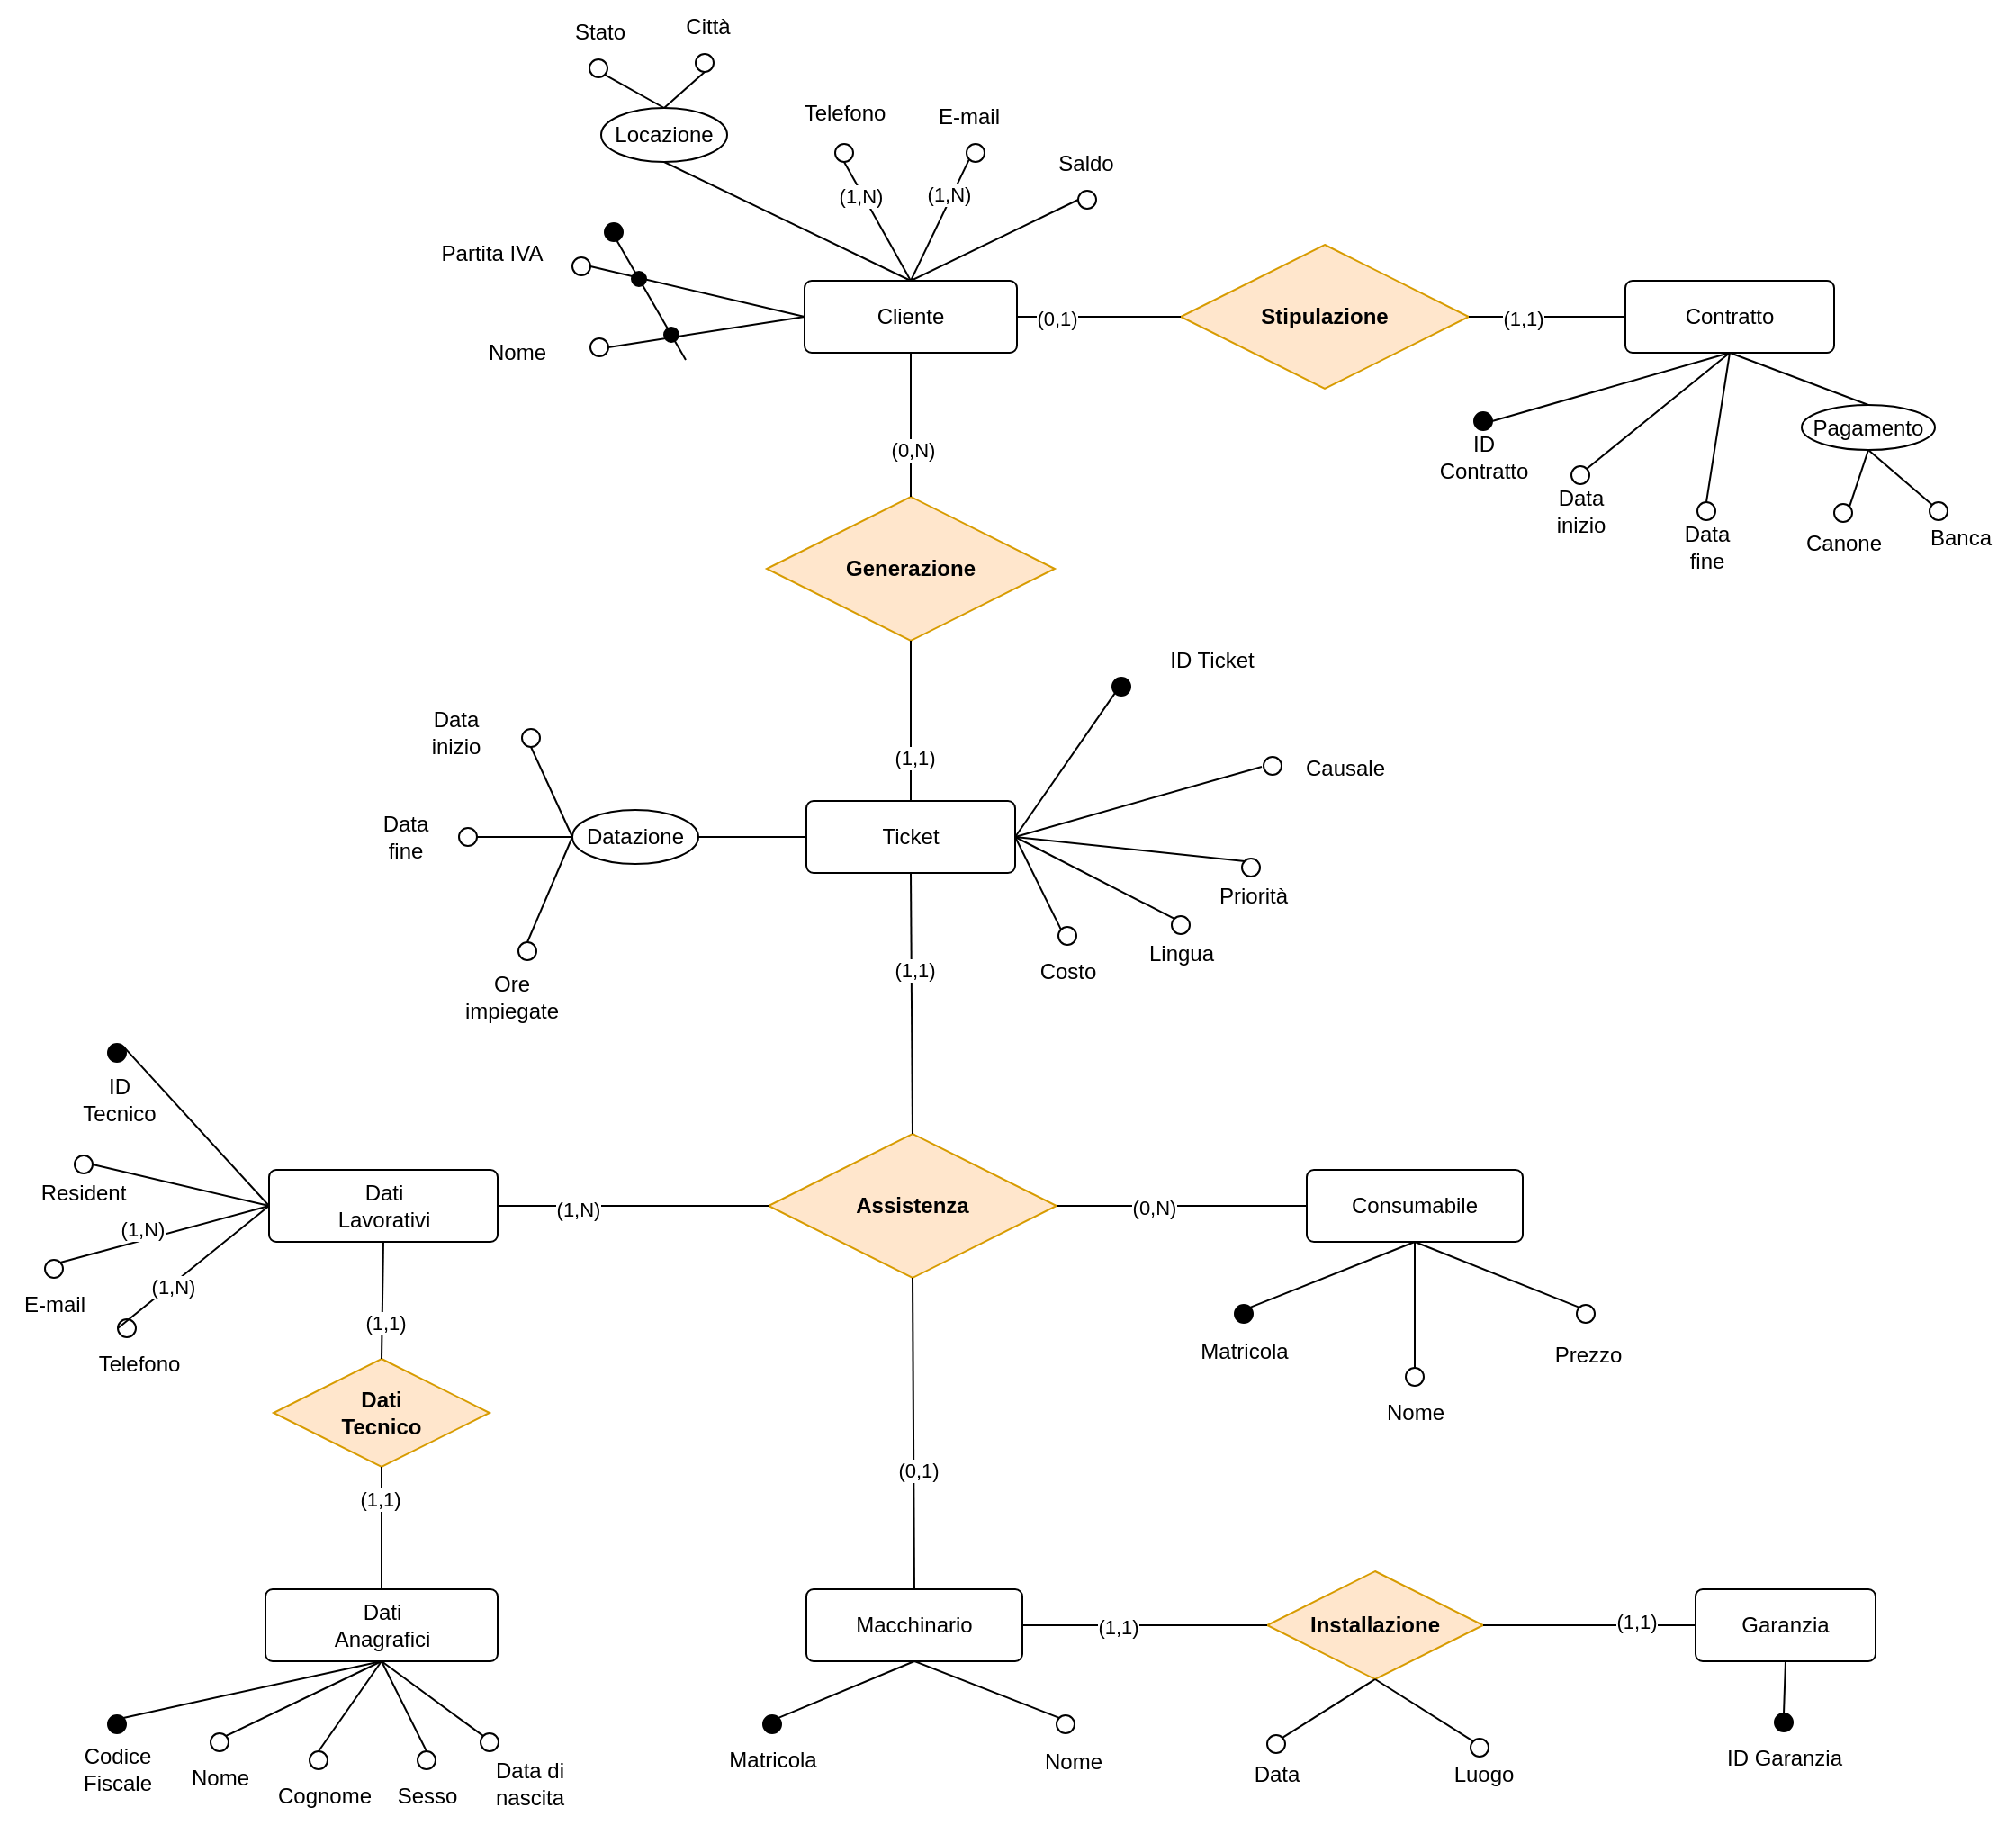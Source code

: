 <mxfile version="20.2.3" type="device"><diagram id="WCkFKTcD8QJV4buG_M0Y" name="Pagina-1"><mxGraphModel dx="1038" dy="641" grid="1" gridSize="10" guides="1" tooltips="1" connect="1" arrows="1" fold="1" page="1" pageScale="1" pageWidth="827" pageHeight="1169" math="0" shadow="0"><root><mxCell id="0"/><mxCell id="1" parent="0"/><mxCell id="iBEEP14zLHJrfV_USi1y-1" value="Cliente" style="rounded=1;arcSize=10;whiteSpace=wrap;html=1;align=center;" parent="1" vertex="1"><mxGeometry x="476" y="186" width="118" height="40" as="geometry"/></mxCell><mxCell id="iBEEP14zLHJrfV_USi1y-2" value="" style="ellipse;whiteSpace=wrap;html=1;aspect=fixed;" parent="1" vertex="1"><mxGeometry x="347" y="173" width="10" height="10" as="geometry"/></mxCell><mxCell id="iBEEP14zLHJrfV_USi1y-3" value="Nome" style="text;html=1;align=center;verticalAlign=middle;resizable=0;points=[];autosize=1;strokeColor=none;fillColor=none;" parent="1" vertex="1"><mxGeometry x="286" y="211" width="60" height="30" as="geometry"/></mxCell><mxCell id="iBEEP14zLHJrfV_USi1y-4" value="" style="ellipse;whiteSpace=wrap;html=1;aspect=fixed;" parent="1" vertex="1"><mxGeometry x="357" y="218" width="10" height="10" as="geometry"/></mxCell><mxCell id="iBEEP14zLHJrfV_USi1y-5" value="" style="ellipse;whiteSpace=wrap;html=1;aspect=fixed;" parent="1" vertex="1"><mxGeometry x="356.5" y="63" width="10" height="10" as="geometry"/></mxCell><mxCell id="iBEEP14zLHJrfV_USi1y-6" value="" style="ellipse;whiteSpace=wrap;html=1;aspect=fixed;" parent="1" vertex="1"><mxGeometry x="493" y="110" width="10" height="10" as="geometry"/></mxCell><mxCell id="iBEEP14zLHJrfV_USi1y-7" value="" style="ellipse;whiteSpace=wrap;html=1;aspect=fixed;" parent="1" vertex="1"><mxGeometry x="628" y="136" width="10" height="10" as="geometry"/></mxCell><mxCell id="iBEEP14zLHJrfV_USi1y-8" value="Partita IVA" style="text;html=1;align=center;verticalAlign=middle;resizable=0;points=[];autosize=1;strokeColor=none;fillColor=none;" parent="1" vertex="1"><mxGeometry x="262" y="156" width="80" height="30" as="geometry"/></mxCell><mxCell id="iBEEP14zLHJrfV_USi1y-9" value="Locazione" style="ellipse;whiteSpace=wrap;html=1;fillColor=#FFFFFF;" parent="1" vertex="1"><mxGeometry x="363" y="90" width="70" height="30" as="geometry"/></mxCell><mxCell id="iBEEP14zLHJrfV_USi1y-10" value="Stato" style="text;html=1;align=center;verticalAlign=middle;resizable=0;points=[];autosize=1;strokeColor=none;fillColor=none;" parent="1" vertex="1"><mxGeometry x="336.5" y="33" width="50" height="30" as="geometry"/></mxCell><mxCell id="iBEEP14zLHJrfV_USi1y-11" value="Città" style="text;html=1;align=center;verticalAlign=middle;resizable=0;points=[];autosize=1;strokeColor=none;fillColor=none;" parent="1" vertex="1"><mxGeometry x="396.5" y="30" width="50" height="30" as="geometry"/></mxCell><mxCell id="iBEEP14zLHJrfV_USi1y-12" value="" style="ellipse;whiteSpace=wrap;html=1;aspect=fixed;" parent="1" vertex="1"><mxGeometry x="415.5" y="60" width="10" height="10" as="geometry"/></mxCell><mxCell id="iBEEP14zLHJrfV_USi1y-16" value="" style="ellipse;whiteSpace=wrap;html=1;aspect=fixed;" parent="1" vertex="1"><mxGeometry x="566" y="110" width="10" height="10" as="geometry"/></mxCell><mxCell id="iBEEP14zLHJrfV_USi1y-17" value="Telefono" style="text;html=1;align=center;verticalAlign=middle;resizable=0;points=[];autosize=1;strokeColor=none;fillColor=none;" parent="1" vertex="1"><mxGeometry x="463" y="78" width="70" height="30" as="geometry"/></mxCell><mxCell id="iBEEP14zLHJrfV_USi1y-18" value="E-mail" style="text;html=1;align=center;verticalAlign=middle;resizable=0;points=[];autosize=1;strokeColor=none;fillColor=none;" parent="1" vertex="1"><mxGeometry x="537" y="79.5" width="60" height="30" as="geometry"/></mxCell><mxCell id="iBEEP14zLHJrfV_USi1y-25" value="Saldo" style="text;html=1;align=center;verticalAlign=middle;resizable=0;points=[];autosize=1;strokeColor=none;fillColor=none;" parent="1" vertex="1"><mxGeometry x="607" y="105.5" width="50" height="30" as="geometry"/></mxCell><mxCell id="iBEEP14zLHJrfV_USi1y-27" value="" style="ellipse;whiteSpace=wrap;html=1;aspect=fixed;fillColor=#000000;" parent="1" vertex="1"><mxGeometry x="380" y="181" width="8" height="8" as="geometry"/></mxCell><mxCell id="iBEEP14zLHJrfV_USi1y-28" value="" style="ellipse;whiteSpace=wrap;html=1;aspect=fixed;fillColor=#000000;" parent="1" vertex="1"><mxGeometry x="365" y="154" width="10" height="10" as="geometry"/></mxCell><mxCell id="iBEEP14zLHJrfV_USi1y-29" value="" style="ellipse;whiteSpace=wrap;html=1;aspect=fixed;fillColor=#000000;" parent="1" vertex="1"><mxGeometry x="398" y="212" width="8" height="8" as="geometry"/></mxCell><mxCell id="iBEEP14zLHJrfV_USi1y-30" value="" style="endArrow=none;html=1;rounded=0;" parent="1" edge="1"><mxGeometry width="50" height="50" relative="1" as="geometry"><mxPoint x="410" y="230" as="sourcePoint"/><mxPoint x="369" y="159" as="targetPoint"/></mxGeometry></mxCell><mxCell id="iBEEP14zLHJrfV_USi1y-31" value="Consumabile" style="rounded=1;arcSize=10;whiteSpace=wrap;html=1;align=center;" parent="1" vertex="1"><mxGeometry x="755" y="680" width="120" height="40" as="geometry"/></mxCell><mxCell id="iBEEP14zLHJrfV_USi1y-32" value="" style="ellipse;whiteSpace=wrap;html=1;fillStyle=auto;fillColor=#000000;" parent="1" vertex="1"><mxGeometry x="715" y="755" width="10" height="10" as="geometry"/></mxCell><mxCell id="iBEEP14zLHJrfV_USi1y-33" value="Matricola" style="text;html=1;align=center;verticalAlign=middle;resizable=0;points=[];autosize=1;strokeColor=none;fillColor=none;" parent="1" vertex="1"><mxGeometry x="685" y="766" width="70" height="30" as="geometry"/></mxCell><mxCell id="iBEEP14zLHJrfV_USi1y-34" value="Nome" style="text;html=1;align=center;verticalAlign=middle;resizable=0;points=[];autosize=1;strokeColor=none;fillColor=none;" parent="1" vertex="1"><mxGeometry x="785" y="800" width="60" height="30" as="geometry"/></mxCell><mxCell id="iBEEP14zLHJrfV_USi1y-35" value="Prezzo" style="text;html=1;align=center;verticalAlign=middle;resizable=0;points=[];autosize=1;strokeColor=none;fillColor=none;" parent="1" vertex="1"><mxGeometry x="883" y="770" width="55" height="26" as="geometry"/></mxCell><mxCell id="iBEEP14zLHJrfV_USi1y-36" value="" style="ellipse;whiteSpace=wrap;html=1;" parent="1" vertex="1"><mxGeometry x="810" y="790" width="10" height="10" as="geometry"/></mxCell><mxCell id="iBEEP14zLHJrfV_USi1y-37" value="" style="ellipse;whiteSpace=wrap;html=1;" parent="1" vertex="1"><mxGeometry x="905" y="755" width="10" height="10" as="geometry"/></mxCell><mxCell id="iBEEP14zLHJrfV_USi1y-38" value="" style="endArrow=none;html=1;rounded=0;entryX=0.5;entryY=1;entryDx=0;entryDy=0;exitX=1;exitY=0;exitDx=0;exitDy=0;" parent="1" source="iBEEP14zLHJrfV_USi1y-32" target="iBEEP14zLHJrfV_USi1y-31" edge="1"><mxGeometry width="50" height="50" relative="1" as="geometry"><mxPoint x="775" y="925" as="sourcePoint"/><mxPoint x="825" y="875" as="targetPoint"/></mxGeometry></mxCell><mxCell id="iBEEP14zLHJrfV_USi1y-39" value="" style="endArrow=none;html=1;rounded=0;entryX=0.5;entryY=1;entryDx=0;entryDy=0;exitX=0.5;exitY=0;exitDx=0;exitDy=0;" parent="1" source="iBEEP14zLHJrfV_USi1y-36" target="iBEEP14zLHJrfV_USi1y-31" edge="1"><mxGeometry width="50" height="50" relative="1" as="geometry"><mxPoint x="775" y="925" as="sourcePoint"/><mxPoint x="825" y="875" as="targetPoint"/></mxGeometry></mxCell><mxCell id="iBEEP14zLHJrfV_USi1y-40" value="" style="endArrow=none;html=1;rounded=0;entryX=0.5;entryY=1;entryDx=0;entryDy=0;exitX=0;exitY=0;exitDx=0;exitDy=0;" parent="1" source="iBEEP14zLHJrfV_USi1y-37" target="iBEEP14zLHJrfV_USi1y-31" edge="1"><mxGeometry width="50" height="50" relative="1" as="geometry"><mxPoint x="775" y="925" as="sourcePoint"/><mxPoint x="825" y="875" as="targetPoint"/></mxGeometry></mxCell><mxCell id="iBEEP14zLHJrfV_USi1y-41" value="Contratto" style="rounded=1;arcSize=10;whiteSpace=wrap;html=1;align=center;" parent="1" vertex="1"><mxGeometry x="932" y="186" width="116" height="40" as="geometry"/></mxCell><mxCell id="iBEEP14zLHJrfV_USi1y-42" value="" style="ellipse;whiteSpace=wrap;html=1;aspect=fixed;fillColor=#000000;" parent="1" vertex="1"><mxGeometry x="848" y="259" width="10" height="10" as="geometry"/></mxCell><mxCell id="iBEEP14zLHJrfV_USi1y-43" value="" style="ellipse;whiteSpace=wrap;html=1;aspect=fixed;" parent="1" vertex="1"><mxGeometry x="902" y="289" width="10" height="10" as="geometry"/></mxCell><mxCell id="iBEEP14zLHJrfV_USi1y-44" value="" style="ellipse;whiteSpace=wrap;html=1;aspect=fixed;" parent="1" vertex="1"><mxGeometry x="1048" y="310" width="10" height="10" as="geometry"/></mxCell><mxCell id="iBEEP14zLHJrfV_USi1y-45" value="" style="ellipse;whiteSpace=wrap;html=1;aspect=fixed;" parent="1" vertex="1"><mxGeometry x="1101" y="309" width="10" height="10" as="geometry"/></mxCell><mxCell id="iBEEP14zLHJrfV_USi1y-46" value="" style="ellipse;whiteSpace=wrap;html=1;aspect=fixed;" parent="1" vertex="1"><mxGeometry x="972" y="309" width="10" height="10" as="geometry"/></mxCell><mxCell id="iBEEP14zLHJrfV_USi1y-47" value="ID &lt;br&gt;Contratto" style="text;html=1;align=center;verticalAlign=middle;resizable=0;points=[];autosize=1;strokeColor=none;fillColor=none;" parent="1" vertex="1"><mxGeometry x="818" y="264" width="70" height="40" as="geometry"/></mxCell><mxCell id="iBEEP14zLHJrfV_USi1y-48" value="Data&lt;br&gt;inizio" style="text;html=1;align=center;verticalAlign=middle;resizable=0;points=[];autosize=1;strokeColor=none;fillColor=none;" parent="1" vertex="1"><mxGeometry x="882" y="294" width="50" height="40" as="geometry"/></mxCell><mxCell id="iBEEP14zLHJrfV_USi1y-49" value="Data&lt;br&gt;fine" style="text;html=1;align=center;verticalAlign=middle;resizable=0;points=[];autosize=1;strokeColor=none;fillColor=none;" parent="1" vertex="1"><mxGeometry x="952" y="314" width="50" height="40" as="geometry"/></mxCell><mxCell id="iBEEP14zLHJrfV_USi1y-50" value="Canone" style="text;html=1;align=center;verticalAlign=middle;resizable=0;points=[];autosize=1;strokeColor=none;fillColor=none;" parent="1" vertex="1"><mxGeometry x="1018" y="317" width="70" height="30" as="geometry"/></mxCell><mxCell id="iBEEP14zLHJrfV_USi1y-51" value="Banca" style="text;html=1;align=center;verticalAlign=middle;resizable=0;points=[];autosize=1;strokeColor=none;fillColor=none;" parent="1" vertex="1"><mxGeometry x="1088" y="314" width="60" height="30" as="geometry"/></mxCell><mxCell id="iBEEP14zLHJrfV_USi1y-52" value="" style="endArrow=none;html=1;rounded=0;entryX=0.5;entryY=1;entryDx=0;entryDy=0;exitX=1;exitY=0.5;exitDx=0;exitDy=0;" parent="1" source="iBEEP14zLHJrfV_USi1y-42" target="iBEEP14zLHJrfV_USi1y-41" edge="1"><mxGeometry width="50" height="50" relative="1" as="geometry"><mxPoint x="952" y="369" as="sourcePoint"/><mxPoint x="1002" y="319" as="targetPoint"/></mxGeometry></mxCell><mxCell id="iBEEP14zLHJrfV_USi1y-53" value="" style="endArrow=none;html=1;rounded=0;entryX=0.5;entryY=1;entryDx=0;entryDy=0;exitX=1;exitY=0;exitDx=0;exitDy=0;" parent="1" source="iBEEP14zLHJrfV_USi1y-43" target="iBEEP14zLHJrfV_USi1y-41" edge="1"><mxGeometry width="50" height="50" relative="1" as="geometry"><mxPoint x="952" y="369" as="sourcePoint"/><mxPoint x="1002" y="319" as="targetPoint"/></mxGeometry></mxCell><mxCell id="iBEEP14zLHJrfV_USi1y-54" value="Pagamento" style="ellipse;whiteSpace=wrap;html=1;" parent="1" vertex="1"><mxGeometry x="1030" y="255" width="74" height="25" as="geometry"/></mxCell><mxCell id="iBEEP14zLHJrfV_USi1y-55" value="" style="endArrow=none;html=1;rounded=0;entryX=0.5;entryY=1;entryDx=0;entryDy=0;exitX=0.5;exitY=0;exitDx=0;exitDy=0;" parent="1" source="iBEEP14zLHJrfV_USi1y-46" target="iBEEP14zLHJrfV_USi1y-41" edge="1"><mxGeometry width="50" height="50" relative="1" as="geometry"><mxPoint x="952" y="369" as="sourcePoint"/><mxPoint x="1002" y="319" as="targetPoint"/></mxGeometry></mxCell><mxCell id="iBEEP14zLHJrfV_USi1y-56" value="" style="endArrow=none;html=1;rounded=0;entryX=0.5;entryY=1;entryDx=0;entryDy=0;exitX=0.5;exitY=0;exitDx=0;exitDy=0;" parent="1" source="iBEEP14zLHJrfV_USi1y-54" target="iBEEP14zLHJrfV_USi1y-41" edge="1"><mxGeometry width="50" height="50" relative="1" as="geometry"><mxPoint x="952" y="369" as="sourcePoint"/><mxPoint x="1002" y="319" as="targetPoint"/></mxGeometry></mxCell><mxCell id="iBEEP14zLHJrfV_USi1y-57" value="" style="endArrow=none;html=1;rounded=0;entryX=0.5;entryY=1;entryDx=0;entryDy=0;exitX=1;exitY=0;exitDx=0;exitDy=0;" parent="1" source="iBEEP14zLHJrfV_USi1y-44" target="iBEEP14zLHJrfV_USi1y-54" edge="1"><mxGeometry width="50" height="50" relative="1" as="geometry"><mxPoint x="938" y="375" as="sourcePoint"/><mxPoint x="1053" y="286" as="targetPoint"/></mxGeometry></mxCell><mxCell id="iBEEP14zLHJrfV_USi1y-58" value="" style="endArrow=none;html=1;rounded=0;entryX=0.5;entryY=1;entryDx=0;entryDy=0;exitX=0;exitY=0;exitDx=0;exitDy=0;" parent="1" source="iBEEP14zLHJrfV_USi1y-45" target="iBEEP14zLHJrfV_USi1y-54" edge="1"><mxGeometry width="50" height="50" relative="1" as="geometry"><mxPoint x="938" y="375" as="sourcePoint"/><mxPoint x="1053" y="286" as="targetPoint"/></mxGeometry></mxCell><mxCell id="iBEEP14zLHJrfV_USi1y-59" value="Garanzia" style="rounded=1;arcSize=10;whiteSpace=wrap;html=1;align=center;" parent="1" vertex="1"><mxGeometry x="971" y="913" width="100" height="40" as="geometry"/></mxCell><mxCell id="iBEEP14zLHJrfV_USi1y-62" value="" style="ellipse;whiteSpace=wrap;html=1;aspect=fixed;strokeColor=#000000;fillColor=#000000;" parent="1" vertex="1"><mxGeometry x="1015" y="982" width="10" height="10" as="geometry"/></mxCell><mxCell id="iBEEP14zLHJrfV_USi1y-63" value="ID Garanzia" style="text;html=1;align=center;verticalAlign=middle;resizable=0;points=[];autosize=1;strokeColor=none;fillColor=none;" parent="1" vertex="1"><mxGeometry x="975" y="992" width="90" height="30" as="geometry"/></mxCell><mxCell id="iBEEP14zLHJrfV_USi1y-66" value="&lt;b&gt;Installazione&lt;/b&gt;" style="shape=rhombus;perimeter=rhombusPerimeter;whiteSpace=wrap;html=1;align=center;fillColor=#ffe6cc;strokeColor=#d79b00;" parent="1" vertex="1"><mxGeometry x="733" y="903" width="120" height="60" as="geometry"/></mxCell><mxCell id="iBEEP14zLHJrfV_USi1y-67" value="" style="ellipse;whiteSpace=wrap;html=1;aspect=fixed;" parent="1" vertex="1"><mxGeometry x="733" y="994" width="10" height="10" as="geometry"/></mxCell><mxCell id="iBEEP14zLHJrfV_USi1y-68" value="Data" style="text;html=1;align=center;verticalAlign=middle;resizable=0;points=[];autosize=1;strokeColor=none;fillColor=none;" parent="1" vertex="1"><mxGeometry x="713" y="1001" width="50" height="30" as="geometry"/></mxCell><mxCell id="iBEEP14zLHJrfV_USi1y-69" value="" style="ellipse;whiteSpace=wrap;html=1;aspect=fixed;" parent="1" vertex="1"><mxGeometry x="846" y="996" width="10" height="10" as="geometry"/></mxCell><mxCell id="iBEEP14zLHJrfV_USi1y-70" value="Luogo" style="text;html=1;align=center;verticalAlign=middle;resizable=0;points=[];autosize=1;strokeColor=none;fillColor=none;" parent="1" vertex="1"><mxGeometry x="823" y="1001" width="60" height="30" as="geometry"/></mxCell><mxCell id="iBEEP14zLHJrfV_USi1y-71" value="" style="endArrow=none;html=1;rounded=0;entryX=0.5;entryY=1;entryDx=0;entryDy=0;exitX=1;exitY=0;exitDx=0;exitDy=0;" parent="1" source="iBEEP14zLHJrfV_USi1y-67" target="iBEEP14zLHJrfV_USi1y-66" edge="1"><mxGeometry width="50" height="50" relative="1" as="geometry"><mxPoint x="793" y="1143" as="sourcePoint"/><mxPoint x="843" y="1093" as="targetPoint"/></mxGeometry></mxCell><mxCell id="iBEEP14zLHJrfV_USi1y-72" value="" style="endArrow=none;html=1;rounded=0;entryX=0.5;entryY=1;entryDx=0;entryDy=0;exitX=0;exitY=0;exitDx=0;exitDy=0;" parent="1" source="iBEEP14zLHJrfV_USi1y-69" target="iBEEP14zLHJrfV_USi1y-66" edge="1"><mxGeometry width="50" height="50" relative="1" as="geometry"><mxPoint x="833" y="993" as="sourcePoint"/><mxPoint x="843" y="1093" as="targetPoint"/></mxGeometry></mxCell><mxCell id="iBEEP14zLHJrfV_USi1y-73" value="Macchinario" style="rounded=1;arcSize=10;whiteSpace=wrap;html=1;align=center;" parent="1" vertex="1"><mxGeometry x="477" y="913" width="120" height="40" as="geometry"/></mxCell><mxCell id="iBEEP14zLHJrfV_USi1y-74" value="" style="ellipse;whiteSpace=wrap;html=1;fillStyle=auto;fillColor=#000000;" parent="1" vertex="1"><mxGeometry x="453" y="983" width="10" height="10" as="geometry"/></mxCell><mxCell id="iBEEP14zLHJrfV_USi1y-75" value="Matricola" style="text;html=1;align=center;verticalAlign=middle;resizable=0;points=[];autosize=1;strokeColor=none;fillColor=none;" parent="1" vertex="1"><mxGeometry x="423" y="993" width="70" height="30" as="geometry"/></mxCell><mxCell id="iBEEP14zLHJrfV_USi1y-76" value="Nome" style="text;html=1;align=center;verticalAlign=middle;resizable=0;points=[];autosize=1;strokeColor=none;fillColor=none;" parent="1" vertex="1"><mxGeometry x="595" y="994" width="60" height="30" as="geometry"/></mxCell><mxCell id="iBEEP14zLHJrfV_USi1y-77" value="" style="ellipse;whiteSpace=wrap;html=1;" parent="1" vertex="1"><mxGeometry x="616" y="983" width="10" height="10" as="geometry"/></mxCell><mxCell id="iBEEP14zLHJrfV_USi1y-78" value="" style="endArrow=none;html=1;rounded=0;entryX=0.5;entryY=1;entryDx=0;entryDy=0;exitX=1;exitY=0;exitDx=0;exitDy=0;" parent="1" source="iBEEP14zLHJrfV_USi1y-74" target="iBEEP14zLHJrfV_USi1y-73" edge="1"><mxGeometry width="50" height="50" relative="1" as="geometry"><mxPoint x="513" y="1153" as="sourcePoint"/><mxPoint x="563" y="1103" as="targetPoint"/></mxGeometry></mxCell><mxCell id="iBEEP14zLHJrfV_USi1y-79" value="" style="endArrow=none;html=1;rounded=0;entryX=0.5;entryY=1;entryDx=0;entryDy=0;exitX=0;exitY=0;exitDx=0;exitDy=0;" parent="1" source="iBEEP14zLHJrfV_USi1y-77" target="iBEEP14zLHJrfV_USi1y-73" edge="1"><mxGeometry width="50" height="50" relative="1" as="geometry"><mxPoint x="513" y="1153" as="sourcePoint"/><mxPoint x="563" y="1103" as="targetPoint"/></mxGeometry></mxCell><mxCell id="iBEEP14zLHJrfV_USi1y-109" value="Ticket" style="rounded=1;arcSize=10;whiteSpace=wrap;html=1;align=center;" parent="1" vertex="1"><mxGeometry x="477" y="475" width="116" height="40" as="geometry"/></mxCell><mxCell id="iBEEP14zLHJrfV_USi1y-110" value="" style="ellipse;whiteSpace=wrap;html=1;aspect=fixed;fillColor=#000000;" parent="1" vertex="1"><mxGeometry x="647" y="406.5" width="10" height="10" as="geometry"/></mxCell><mxCell id="iBEEP14zLHJrfV_USi1y-111" value="ID Ticket" style="text;html=1;align=center;verticalAlign=middle;resizable=0;points=[];autosize=1;strokeColor=none;fillColor=none;" parent="1" vertex="1"><mxGeometry x="667" y="381.5" width="70" height="30" as="geometry"/></mxCell><mxCell id="iBEEP14zLHJrfV_USi1y-112" value="" style="ellipse;whiteSpace=wrap;html=1;aspect=fixed;" parent="1" vertex="1"><mxGeometry x="731" y="450.5" width="10" height="10" as="geometry"/></mxCell><mxCell id="iBEEP14zLHJrfV_USi1y-113" value="Causale" style="text;html=1;align=center;verticalAlign=middle;resizable=0;points=[];autosize=1;strokeColor=none;fillColor=none;" parent="1" vertex="1"><mxGeometry x="741" y="442" width="70" height="30" as="geometry"/></mxCell><mxCell id="iBEEP14zLHJrfV_USi1y-114" value="" style="ellipse;whiteSpace=wrap;html=1;aspect=fixed;" parent="1" vertex="1"><mxGeometry x="319" y="435" width="10" height="10" as="geometry"/></mxCell><mxCell id="iBEEP14zLHJrfV_USi1y-115" value="" style="ellipse;whiteSpace=wrap;html=1;aspect=fixed;" parent="1" vertex="1"><mxGeometry x="284" y="490" width="10" height="10" as="geometry"/></mxCell><mxCell id="iBEEP14zLHJrfV_USi1y-116" value="" style="ellipse;whiteSpace=wrap;html=1;aspect=fixed;" parent="1" vertex="1"><mxGeometry x="317" y="553.5" width="10" height="10" as="geometry"/></mxCell><mxCell id="iBEEP14zLHJrfV_USi1y-117" value="Datazione" style="ellipse;whiteSpace=wrap;html=1;" parent="1" vertex="1"><mxGeometry x="347" y="480" width="70" height="30" as="geometry"/></mxCell><mxCell id="iBEEP14zLHJrfV_USi1y-118" value="Data&lt;br&gt;inizio" style="text;html=1;align=center;verticalAlign=middle;resizable=0;points=[];autosize=1;strokeColor=none;fillColor=none;" parent="1" vertex="1"><mxGeometry x="257" y="416.5" width="50" height="40" as="geometry"/></mxCell><mxCell id="iBEEP14zLHJrfV_USi1y-119" value="Data&lt;br&gt;fine" style="text;html=1;align=center;verticalAlign=middle;resizable=0;points=[];autosize=1;strokeColor=none;fillColor=none;" parent="1" vertex="1"><mxGeometry x="229" y="475" width="50" height="40" as="geometry"/></mxCell><mxCell id="iBEEP14zLHJrfV_USi1y-120" value="Ore&lt;br&gt;impiegate" style="text;html=1;align=center;verticalAlign=middle;resizable=0;points=[];autosize=1;strokeColor=none;fillColor=none;" parent="1" vertex="1"><mxGeometry x="273" y="563.5" width="80" height="40" as="geometry"/></mxCell><mxCell id="iBEEP14zLHJrfV_USi1y-121" value="" style="ellipse;whiteSpace=wrap;html=1;aspect=fixed;" parent="1" vertex="1"><mxGeometry x="617" y="545" width="10" height="10" as="geometry"/></mxCell><mxCell id="iBEEP14zLHJrfV_USi1y-122" value="Costo" style="text;html=1;align=center;verticalAlign=middle;resizable=0;points=[];autosize=1;strokeColor=none;fillColor=none;" parent="1" vertex="1"><mxGeometry x="597" y="555" width="50" height="30" as="geometry"/></mxCell><mxCell id="iBEEP14zLHJrfV_USi1y-123" value="Lingua" style="text;html=1;align=center;verticalAlign=middle;resizable=0;points=[];autosize=1;strokeColor=none;fillColor=none;" parent="1" vertex="1"><mxGeometry x="655" y="545" width="60" height="30" as="geometry"/></mxCell><mxCell id="iBEEP14zLHJrfV_USi1y-124" value="" style="ellipse;whiteSpace=wrap;html=1;aspect=fixed;" parent="1" vertex="1"><mxGeometry x="680" y="539" width="10" height="10" as="geometry"/></mxCell><mxCell id="iBEEP14zLHJrfV_USi1y-133" value="" style="ellipse;whiteSpace=wrap;html=1;aspect=fixed;" parent="1" vertex="1"><mxGeometry x="719" y="507" width="10" height="10" as="geometry"/></mxCell><mxCell id="iBEEP14zLHJrfV_USi1y-135" value="Priorità" style="text;html=1;align=center;verticalAlign=middle;resizable=0;points=[];autosize=1;strokeColor=none;fillColor=none;" parent="1" vertex="1"><mxGeometry x="695" y="513" width="60" height="30" as="geometry"/></mxCell><mxCell id="iBEEP14zLHJrfV_USi1y-136" value="&lt;b&gt;Assistenza&lt;/b&gt;" style="rhombus;whiteSpace=wrap;html=1;fillColor=#ffe6cc;strokeColor=#d79b00;" parent="1" vertex="1"><mxGeometry x="456" y="660" width="160" height="80" as="geometry"/></mxCell><mxCell id="iBEEP14zLHJrfV_USi1y-140" value="" style="endArrow=none;html=1;rounded=0;entryX=0;entryY=1;entryDx=0;entryDy=0;exitX=1;exitY=0.5;exitDx=0;exitDy=0;" parent="1" source="iBEEP14zLHJrfV_USi1y-109" target="iBEEP14zLHJrfV_USi1y-110" edge="1"><mxGeometry width="50" height="50" relative="1" as="geometry"><mxPoint x="570" y="520" as="sourcePoint"/><mxPoint x="620" y="470" as="targetPoint"/></mxGeometry></mxCell><mxCell id="iBEEP14zLHJrfV_USi1y-141" value="" style="endArrow=none;html=1;rounded=0;exitX=1;exitY=0.5;exitDx=0;exitDy=0;" parent="1" source="iBEEP14zLHJrfV_USi1y-109" edge="1"><mxGeometry width="50" height="50" relative="1" as="geometry"><mxPoint x="649" y="512" as="sourcePoint"/><mxPoint x="730" y="456" as="targetPoint"/></mxGeometry></mxCell><mxCell id="iBEEP14zLHJrfV_USi1y-142" value="" style="endArrow=none;html=1;rounded=0;entryX=0;entryY=0;entryDx=0;entryDy=0;exitX=1;exitY=0.5;exitDx=0;exitDy=0;" parent="1" source="iBEEP14zLHJrfV_USi1y-109" target="iBEEP14zLHJrfV_USi1y-133" edge="1"><mxGeometry width="50" height="50" relative="1" as="geometry"><mxPoint x="570" y="520" as="sourcePoint"/><mxPoint x="620" y="470" as="targetPoint"/></mxGeometry></mxCell><mxCell id="iBEEP14zLHJrfV_USi1y-143" value="" style="endArrow=none;html=1;rounded=0;entryX=0;entryY=0;entryDx=0;entryDy=0;exitX=1;exitY=0.5;exitDx=0;exitDy=0;" parent="1" source="iBEEP14zLHJrfV_USi1y-109" target="iBEEP14zLHJrfV_USi1y-124" edge="1"><mxGeometry width="50" height="50" relative="1" as="geometry"><mxPoint x="570" y="520" as="sourcePoint"/><mxPoint x="620" y="470" as="targetPoint"/></mxGeometry></mxCell><mxCell id="iBEEP14zLHJrfV_USi1y-144" value="" style="endArrow=none;html=1;rounded=0;entryX=0;entryY=0;entryDx=0;entryDy=0;exitX=1;exitY=0.5;exitDx=0;exitDy=0;" parent="1" source="iBEEP14zLHJrfV_USi1y-109" target="iBEEP14zLHJrfV_USi1y-121" edge="1"><mxGeometry width="50" height="50" relative="1" as="geometry"><mxPoint x="570" y="520" as="sourcePoint"/><mxPoint x="620" y="470" as="targetPoint"/></mxGeometry></mxCell><mxCell id="iBEEP14zLHJrfV_USi1y-145" value="" style="endArrow=none;html=1;rounded=0;exitX=1;exitY=0.5;exitDx=0;exitDy=0;entryX=0;entryY=0.5;entryDx=0;entryDy=0;" parent="1" source="iBEEP14zLHJrfV_USi1y-117" target="iBEEP14zLHJrfV_USi1y-109" edge="1"><mxGeometry width="50" height="50" relative="1" as="geometry"><mxPoint x="570" y="520" as="sourcePoint"/><mxPoint x="620" y="470" as="targetPoint"/></mxGeometry></mxCell><mxCell id="iBEEP14zLHJrfV_USi1y-146" value="" style="endArrow=none;html=1;rounded=0;exitX=0.5;exitY=1;exitDx=0;exitDy=0;entryX=0;entryY=0.5;entryDx=0;entryDy=0;" parent="1" source="iBEEP14zLHJrfV_USi1y-114" target="iBEEP14zLHJrfV_USi1y-117" edge="1"><mxGeometry width="50" height="50" relative="1" as="geometry"><mxPoint x="423" y="450.5" as="sourcePoint"/><mxPoint x="473" y="400.5" as="targetPoint"/></mxGeometry></mxCell><mxCell id="iBEEP14zLHJrfV_USi1y-147" value="" style="endArrow=none;html=1;rounded=0;exitX=0;exitY=0.5;exitDx=0;exitDy=0;entryX=0.5;entryY=0;entryDx=0;entryDy=0;" parent="1" source="iBEEP14zLHJrfV_USi1y-117" target="iBEEP14zLHJrfV_USi1y-116" edge="1"><mxGeometry width="50" height="50" relative="1" as="geometry"><mxPoint x="433" y="460.5" as="sourcePoint"/><mxPoint x="483" y="420" as="targetPoint"/></mxGeometry></mxCell><mxCell id="iBEEP14zLHJrfV_USi1y-149" value="" style="endArrow=none;html=1;rounded=0;exitX=1;exitY=0.5;exitDx=0;exitDy=0;entryX=0;entryY=0.5;entryDx=0;entryDy=0;" parent="1" source="iBEEP14zLHJrfV_USi1y-115" target="iBEEP14zLHJrfV_USi1y-117" edge="1"><mxGeometry width="50" height="50" relative="1" as="geometry"><mxPoint x="443" y="470.5" as="sourcePoint"/><mxPoint x="493" y="430" as="targetPoint"/></mxGeometry></mxCell><mxCell id="iBEEP14zLHJrfV_USi1y-150" value="" style="endArrow=none;html=1;rounded=0;exitX=0.5;exitY=0;exitDx=0;exitDy=0;entryX=0.5;entryY=1;entryDx=0;entryDy=0;" parent="1" source="iBEEP14zLHJrfV_USi1y-73" target="iBEEP14zLHJrfV_USi1y-136" edge="1"><mxGeometry width="50" height="50" relative="1" as="geometry"><mxPoint x="660" y="770" as="sourcePoint"/><mxPoint x="710" y="720" as="targetPoint"/></mxGeometry></mxCell><mxCell id="tgPAsTcD3Hp1Nq0P3tHV-11" value="(0,1)" style="edgeLabel;html=1;align=center;verticalAlign=middle;resizable=0;points=[];" parent="iBEEP14zLHJrfV_USi1y-150" vertex="1" connectable="0"><mxGeometry x="-0.235" y="-2" relative="1" as="geometry"><mxPoint as="offset"/></mxGeometry></mxCell><mxCell id="iBEEP14zLHJrfV_USi1y-151" value="" style="endArrow=none;html=1;rounded=0;entryX=0;entryY=0.5;entryDx=0;entryDy=0;exitX=1;exitY=0.5;exitDx=0;exitDy=0;" parent="1" source="iBEEP14zLHJrfV_USi1y-136" target="iBEEP14zLHJrfV_USi1y-31" edge="1"><mxGeometry width="50" height="50" relative="1" as="geometry"><mxPoint x="660" y="770" as="sourcePoint"/><mxPoint x="710" y="720" as="targetPoint"/></mxGeometry></mxCell><mxCell id="tgPAsTcD3Hp1Nq0P3tHV-6" value="(0,N)" style="edgeLabel;html=1;align=center;verticalAlign=middle;resizable=0;points=[];" parent="iBEEP14zLHJrfV_USi1y-151" vertex="1" connectable="0"><mxGeometry x="-0.22" y="-1" relative="1" as="geometry"><mxPoint as="offset"/></mxGeometry></mxCell><mxCell id="iBEEP14zLHJrfV_USi1y-153" value="" style="endArrow=none;html=1;rounded=0;entryX=0.5;entryY=1;entryDx=0;entryDy=0;exitX=0.5;exitY=0;exitDx=0;exitDy=0;" parent="1" source="iBEEP14zLHJrfV_USi1y-136" target="iBEEP14zLHJrfV_USi1y-109" edge="1"><mxGeometry width="50" height="50" relative="1" as="geometry"><mxPoint x="660" y="720" as="sourcePoint"/><mxPoint x="710" y="670" as="targetPoint"/></mxGeometry></mxCell><mxCell id="tgPAsTcD3Hp1Nq0P3tHV-5" value="(1,1)" style="edgeLabel;html=1;align=center;verticalAlign=middle;resizable=0;points=[];" parent="iBEEP14zLHJrfV_USi1y-153" vertex="1" connectable="0"><mxGeometry x="0.252" y="-1" relative="1" as="geometry"><mxPoint as="offset"/></mxGeometry></mxCell><mxCell id="iBEEP14zLHJrfV_USi1y-154" value="" style="endArrow=none;html=1;rounded=0;exitX=1;exitY=0.5;exitDx=0;exitDy=0;entryX=0;entryY=0.5;entryDx=0;entryDy=0;" parent="1" source="iBEEP14zLHJrfV_USi1y-73" target="iBEEP14zLHJrfV_USi1y-66" edge="1"><mxGeometry width="50" height="50" relative="1" as="geometry"><mxPoint x="660" y="900" as="sourcePoint"/><mxPoint x="710" y="850" as="targetPoint"/></mxGeometry></mxCell><mxCell id="tgPAsTcD3Hp1Nq0P3tHV-9" value="(1,1)" style="edgeLabel;html=1;align=center;verticalAlign=middle;resizable=0;points=[];" parent="iBEEP14zLHJrfV_USi1y-154" vertex="1" connectable="0"><mxGeometry x="-0.218" y="-1" relative="1" as="geometry"><mxPoint as="offset"/></mxGeometry></mxCell><mxCell id="iBEEP14zLHJrfV_USi1y-155" value="" style="endArrow=none;html=1;rounded=0;entryX=0;entryY=0.5;entryDx=0;entryDy=0;exitX=1;exitY=0.5;exitDx=0;exitDy=0;" parent="1" source="iBEEP14zLHJrfV_USi1y-66" target="iBEEP14zLHJrfV_USi1y-59" edge="1"><mxGeometry width="50" height="50" relative="1" as="geometry"><mxPoint x="660" y="900" as="sourcePoint"/><mxPoint x="710" y="850" as="targetPoint"/></mxGeometry></mxCell><mxCell id="tgPAsTcD3Hp1Nq0P3tHV-10" value="(1,1)" style="edgeLabel;html=1;align=center;verticalAlign=middle;resizable=0;points=[];" parent="iBEEP14zLHJrfV_USi1y-155" vertex="1" connectable="0"><mxGeometry x="0.444" y="2" relative="1" as="geometry"><mxPoint as="offset"/></mxGeometry></mxCell><mxCell id="iBEEP14zLHJrfV_USi1y-156" value="&lt;b&gt;Generazione&lt;/b&gt;" style="rhombus;whiteSpace=wrap;html=1;fillColor=#ffe6cc;strokeColor=#d79b00;" parent="1" vertex="1"><mxGeometry x="455" y="306" width="160" height="80" as="geometry"/></mxCell><mxCell id="iBEEP14zLHJrfV_USi1y-157" value="" style="endArrow=none;html=1;rounded=0;entryX=0.5;entryY=1;entryDx=0;entryDy=0;exitX=0.5;exitY=0;exitDx=0;exitDy=0;" parent="1" source="iBEEP14zLHJrfV_USi1y-109" target="iBEEP14zLHJrfV_USi1y-156" edge="1"><mxGeometry width="50" height="50" relative="1" as="geometry"><mxPoint x="530" y="440" as="sourcePoint"/><mxPoint x="580" y="390" as="targetPoint"/></mxGeometry></mxCell><mxCell id="tgPAsTcD3Hp1Nq0P3tHV-2" value="(1,1)" style="edgeLabel;html=1;align=center;verticalAlign=middle;resizable=0;points=[];" parent="iBEEP14zLHJrfV_USi1y-157" vertex="1" connectable="0"><mxGeometry x="-0.465" y="-2" relative="1" as="geometry"><mxPoint as="offset"/></mxGeometry></mxCell><mxCell id="iBEEP14zLHJrfV_USi1y-159" value="" style="endArrow=none;html=1;rounded=0;exitX=1;exitY=0.5;exitDx=0;exitDy=0;entryX=0;entryY=0.5;entryDx=0;entryDy=0;" parent="1" source="iBEEP14zLHJrfV_USi1y-2" target="iBEEP14zLHJrfV_USi1y-1" edge="1"><mxGeometry width="50" height="50" relative="1" as="geometry"><mxPoint x="530" y="270" as="sourcePoint"/><mxPoint x="580" y="220" as="targetPoint"/></mxGeometry></mxCell><mxCell id="iBEEP14zLHJrfV_USi1y-162" value="" style="endArrow=none;html=1;rounded=0;exitX=1;exitY=0.5;exitDx=0;exitDy=0;entryX=0;entryY=0.5;entryDx=0;entryDy=0;" parent="1" source="iBEEP14zLHJrfV_USi1y-4" target="iBEEP14zLHJrfV_USi1y-1" edge="1"><mxGeometry width="50" height="50" relative="1" as="geometry"><mxPoint x="395" y="278" as="sourcePoint"/><mxPoint x="445" y="228" as="targetPoint"/></mxGeometry></mxCell><mxCell id="iBEEP14zLHJrfV_USi1y-165" value="" style="endArrow=none;html=1;rounded=0;entryX=0.5;entryY=1;entryDx=0;entryDy=0;exitX=0.5;exitY=0;exitDx=0;exitDy=0;" parent="1" source="iBEEP14zLHJrfV_USi1y-1" target="iBEEP14zLHJrfV_USi1y-9" edge="1"><mxGeometry width="50" height="50" relative="1" as="geometry"><mxPoint x="530" y="270" as="sourcePoint"/><mxPoint x="580" y="220" as="targetPoint"/></mxGeometry></mxCell><mxCell id="iBEEP14zLHJrfV_USi1y-166" value="" style="endArrow=none;html=1;rounded=0;entryX=0;entryY=0.5;entryDx=0;entryDy=0;exitX=0.5;exitY=0;exitDx=0;exitDy=0;" parent="1" source="iBEEP14zLHJrfV_USi1y-1" target="iBEEP14zLHJrfV_USi1y-7" edge="1"><mxGeometry width="50" height="50" relative="1" as="geometry"><mxPoint x="530" y="270" as="sourcePoint"/><mxPoint x="580" y="220" as="targetPoint"/></mxGeometry></mxCell><mxCell id="iBEEP14zLHJrfV_USi1y-167" value="" style="endArrow=none;html=1;rounded=0;exitX=1;exitY=1;exitDx=0;exitDy=0;entryX=0.5;entryY=0;entryDx=0;entryDy=0;" parent="1" source="iBEEP14zLHJrfV_USi1y-5" target="iBEEP14zLHJrfV_USi1y-9" edge="1"><mxGeometry width="50" height="50" relative="1" as="geometry"><mxPoint x="530" y="270" as="sourcePoint"/><mxPoint x="580" y="220" as="targetPoint"/></mxGeometry></mxCell><mxCell id="iBEEP14zLHJrfV_USi1y-168" value="" style="endArrow=none;html=1;rounded=0;exitX=0.5;exitY=1;exitDx=0;exitDy=0;entryX=0.5;entryY=0;entryDx=0;entryDy=0;" parent="1" source="iBEEP14zLHJrfV_USi1y-12" target="iBEEP14zLHJrfV_USi1y-9" edge="1"><mxGeometry width="50" height="50" relative="1" as="geometry"><mxPoint x="540" y="280" as="sourcePoint"/><mxPoint x="590" y="230" as="targetPoint"/></mxGeometry></mxCell><mxCell id="iBEEP14zLHJrfV_USi1y-169" value="" style="endArrow=none;html=1;rounded=0;entryX=0;entryY=1;entryDx=0;entryDy=0;exitX=0.5;exitY=0;exitDx=0;exitDy=0;" parent="1" source="iBEEP14zLHJrfV_USi1y-1" target="iBEEP14zLHJrfV_USi1y-16" edge="1"><mxGeometry width="50" height="50" relative="1" as="geometry"><mxPoint x="550" y="290" as="sourcePoint"/><mxPoint x="600" y="240" as="targetPoint"/></mxGeometry></mxCell><mxCell id="iBEEP14zLHJrfV_USi1y-178" value="(1,N)" style="edgeLabel;html=1;align=center;verticalAlign=middle;resizable=0;points=[];" parent="iBEEP14zLHJrfV_USi1y-169" vertex="1" connectable="0"><mxGeometry x="0.41" y="1" relative="1" as="geometry"><mxPoint x="-1" as="offset"/></mxGeometry></mxCell><mxCell id="iBEEP14zLHJrfV_USi1y-170" value="" style="endArrow=none;html=1;rounded=0;entryX=0.5;entryY=1;entryDx=0;entryDy=0;exitX=0.5;exitY=0;exitDx=0;exitDy=0;" parent="1" source="iBEEP14zLHJrfV_USi1y-1" target="iBEEP14zLHJrfV_USi1y-6" edge="1"><mxGeometry width="50" height="50" relative="1" as="geometry"><mxPoint x="550" y="290" as="sourcePoint"/><mxPoint x="600" y="240" as="targetPoint"/></mxGeometry></mxCell><mxCell id="iBEEP14zLHJrfV_USi1y-177" value="(1,N)" style="edgeLabel;html=1;align=center;verticalAlign=middle;resizable=0;points=[];" parent="iBEEP14zLHJrfV_USi1y-170" vertex="1" connectable="0"><mxGeometry x="0.454" y="2" relative="1" as="geometry"><mxPoint as="offset"/></mxGeometry></mxCell><mxCell id="iBEEP14zLHJrfV_USi1y-171" value="" style="endArrow=none;html=1;rounded=0;exitX=0.5;exitY=0;exitDx=0;exitDy=0;entryX=0.5;entryY=1;entryDx=0;entryDy=0;" parent="1" source="iBEEP14zLHJrfV_USi1y-156" target="iBEEP14zLHJrfV_USi1y-1" edge="1"><mxGeometry width="50" height="50" relative="1" as="geometry"><mxPoint x="550" y="270" as="sourcePoint"/><mxPoint x="600" y="220" as="targetPoint"/></mxGeometry></mxCell><mxCell id="tgPAsTcD3Hp1Nq0P3tHV-1" value="(0,N)" style="edgeLabel;html=1;align=center;verticalAlign=middle;resizable=0;points=[];" parent="iBEEP14zLHJrfV_USi1y-171" vertex="1" connectable="0"><mxGeometry x="-0.355" y="-1" relative="1" as="geometry"><mxPoint as="offset"/></mxGeometry></mxCell><mxCell id="iBEEP14zLHJrfV_USi1y-173" value="&lt;b&gt;Stipulazione&lt;/b&gt;" style="rhombus;whiteSpace=wrap;html=1;fillColor=#ffe6cc;strokeColor=#d79b00;" parent="1" vertex="1"><mxGeometry x="685" y="166" width="160" height="80" as="geometry"/></mxCell><mxCell id="iBEEP14zLHJrfV_USi1y-179" value="" style="endArrow=none;html=1;rounded=0;entryX=0;entryY=0.5;entryDx=0;entryDy=0;exitX=1;exitY=0.5;exitDx=0;exitDy=0;" parent="1" source="iBEEP14zLHJrfV_USi1y-1" target="iBEEP14zLHJrfV_USi1y-173" edge="1"><mxGeometry width="50" height="50" relative="1" as="geometry"><mxPoint x="540" y="320" as="sourcePoint"/><mxPoint x="590" y="270" as="targetPoint"/></mxGeometry></mxCell><mxCell id="tgPAsTcD3Hp1Nq0P3tHV-3" value="(0,1)" style="edgeLabel;html=1;align=center;verticalAlign=middle;resizable=0;points=[];" parent="iBEEP14zLHJrfV_USi1y-179" vertex="1" connectable="0"><mxGeometry x="-0.525" y="-1" relative="1" as="geometry"><mxPoint as="offset"/></mxGeometry></mxCell><mxCell id="iBEEP14zLHJrfV_USi1y-180" value="" style="endArrow=none;html=1;rounded=0;entryX=0;entryY=0.5;entryDx=0;entryDy=0;exitX=1;exitY=0.5;exitDx=0;exitDy=0;" parent="1" source="iBEEP14zLHJrfV_USi1y-173" target="iBEEP14zLHJrfV_USi1y-41" edge="1"><mxGeometry width="50" height="50" relative="1" as="geometry"><mxPoint x="604.0" y="216" as="sourcePoint"/><mxPoint x="695" y="218" as="targetPoint"/></mxGeometry></mxCell><mxCell id="tgPAsTcD3Hp1Nq0P3tHV-4" value="(1,1)" style="edgeLabel;html=1;align=center;verticalAlign=middle;resizable=0;points=[];" parent="iBEEP14zLHJrfV_USi1y-180" vertex="1" connectable="0"><mxGeometry x="-0.32" y="-1" relative="1" as="geometry"><mxPoint as="offset"/></mxGeometry></mxCell><mxCell id="YrszX-t77LjPs0MTlg70-1" value="Dati&lt;br&gt;Lavorativi" style="rounded=1;arcSize=10;whiteSpace=wrap;html=1;align=center;" parent="1" vertex="1"><mxGeometry x="178.5" y="680" width="127" height="40" as="geometry"/></mxCell><mxCell id="YrszX-t77LjPs0MTlg70-2" value="" style="ellipse;whiteSpace=wrap;html=1;aspect=fixed;fillColor=#000000;" parent="1" vertex="1"><mxGeometry x="89" y="983" width="10" height="10" as="geometry"/></mxCell><mxCell id="YrszX-t77LjPs0MTlg70-3" value="" style="ellipse;whiteSpace=wrap;html=1;aspect=fixed;" parent="1" vertex="1"><mxGeometry x="146" y="993" width="10" height="10" as="geometry"/></mxCell><mxCell id="YrszX-t77LjPs0MTlg70-4" value="" style="ellipse;whiteSpace=wrap;html=1;aspect=fixed;" parent="1" vertex="1"><mxGeometry x="201" y="1003" width="10" height="10" as="geometry"/></mxCell><mxCell id="YrszX-t77LjPs0MTlg70-5" value="Codice&lt;br&gt;Fiscale" style="text;html=1;align=center;verticalAlign=middle;resizable=0;points=[];autosize=1;strokeColor=none;fillColor=none;" parent="1" vertex="1"><mxGeometry x="64" y="993" width="60" height="40" as="geometry"/></mxCell><mxCell id="YrszX-t77LjPs0MTlg70-6" value="Nome" style="text;html=1;align=center;verticalAlign=middle;resizable=0;points=[];autosize=1;strokeColor=none;fillColor=none;" parent="1" vertex="1"><mxGeometry x="121" y="1003" width="60" height="30" as="geometry"/></mxCell><mxCell id="YrszX-t77LjPs0MTlg70-7" value="Cognome" style="text;html=1;align=center;verticalAlign=middle;resizable=0;points=[];autosize=1;strokeColor=none;fillColor=none;" parent="1" vertex="1"><mxGeometry x="169" y="1013" width="80" height="30" as="geometry"/></mxCell><mxCell id="YrszX-t77LjPs0MTlg70-8" value="Sesso" style="text;html=1;align=center;verticalAlign=middle;resizable=0;points=[];autosize=1;strokeColor=none;fillColor=none;" parent="1" vertex="1"><mxGeometry x="236" y="1013" width="60" height="30" as="geometry"/></mxCell><mxCell id="YrszX-t77LjPs0MTlg70-9" value="" style="ellipse;whiteSpace=wrap;html=1;aspect=fixed;" parent="1" vertex="1"><mxGeometry x="261" y="1003" width="10" height="10" as="geometry"/></mxCell><mxCell id="YrszX-t77LjPs0MTlg70-10" value="" style="ellipse;whiteSpace=wrap;html=1;aspect=fixed;" parent="1" vertex="1"><mxGeometry x="296" y="993" width="10" height="10" as="geometry"/></mxCell><mxCell id="YrszX-t77LjPs0MTlg70-11" value="Data di&lt;br&gt;nascita" style="text;html=1;align=center;verticalAlign=middle;resizable=0;points=[];autosize=1;strokeColor=none;fillColor=none;" parent="1" vertex="1"><mxGeometry x="293" y="1001" width="60" height="40" as="geometry"/></mxCell><mxCell id="YrszX-t77LjPs0MTlg70-12" value="" style="ellipse;whiteSpace=wrap;html=1;aspect=fixed;" parent="1" vertex="1"><mxGeometry x="70.5" y="672" width="10" height="10" as="geometry"/></mxCell><mxCell id="YrszX-t77LjPs0MTlg70-13" value="Resident" style="text;html=1;align=center;verticalAlign=middle;resizable=0;points=[];autosize=1;strokeColor=none;fillColor=none;" parent="1" vertex="1"><mxGeometry x="40" y="678" width="70" height="30" as="geometry"/></mxCell><mxCell id="YrszX-t77LjPs0MTlg70-14" value="" style="ellipse;whiteSpace=wrap;html=1;aspect=fixed;" parent="1" vertex="1"><mxGeometry x="54" y="730" width="10" height="10" as="geometry"/></mxCell><mxCell id="YrszX-t77LjPs0MTlg70-15" value="E-mail" style="text;html=1;align=center;verticalAlign=middle;resizable=0;points=[];autosize=1;strokeColor=none;fillColor=none;" parent="1" vertex="1"><mxGeometry x="29" y="740" width="60" height="30" as="geometry"/></mxCell><mxCell id="YrszX-t77LjPs0MTlg70-16" value="" style="ellipse;whiteSpace=wrap;html=1;aspect=fixed;" parent="1" vertex="1"><mxGeometry x="94.5" y="763" width="10" height="10" as="geometry"/></mxCell><mxCell id="YrszX-t77LjPs0MTlg70-17" value="Telefono" style="text;html=1;align=center;verticalAlign=middle;resizable=0;points=[];autosize=1;strokeColor=none;fillColor=none;" parent="1" vertex="1"><mxGeometry x="70.5" y="773" width="70" height="30" as="geometry"/></mxCell><mxCell id="YrszX-t77LjPs0MTlg70-18" value="Dati&lt;br&gt;Anagrafici" style="rounded=1;arcSize=10;whiteSpace=wrap;html=1;align=center;" parent="1" vertex="1"><mxGeometry x="176.5" y="913" width="129" height="40" as="geometry"/></mxCell><mxCell id="YrszX-t77LjPs0MTlg70-19" value="" style="ellipse;whiteSpace=wrap;html=1;aspect=fixed;fillColor=#000000;" parent="1" vertex="1"><mxGeometry x="89" y="610" width="10" height="10" as="geometry"/></mxCell><mxCell id="YrszX-t77LjPs0MTlg70-20" value="ID&lt;br&gt;Tecnico" style="text;html=1;align=center;verticalAlign=middle;resizable=0;points=[];autosize=1;strokeColor=none;fillColor=none;" parent="1" vertex="1"><mxGeometry x="65" y="620" width="59" height="41" as="geometry"/></mxCell><mxCell id="YrszX-t77LjPs0MTlg70-21" value="" style="endArrow=none;html=1;rounded=0;exitX=1;exitY=0;exitDx=0;exitDy=0;entryX=0.5;entryY=1;entryDx=0;entryDy=0;" parent="1" source="YrszX-t77LjPs0MTlg70-2" target="YrszX-t77LjPs0MTlg70-18" edge="1"><mxGeometry width="50" height="50" relative="1" as="geometry"><mxPoint x="103" y="945" as="sourcePoint"/><mxPoint x="153" y="895" as="targetPoint"/></mxGeometry></mxCell><mxCell id="YrszX-t77LjPs0MTlg70-22" value="" style="endArrow=none;html=1;rounded=0;entryX=0;entryY=0.5;entryDx=0;entryDy=0;exitX=1;exitY=0;exitDx=0;exitDy=0;" parent="1" source="YrszX-t77LjPs0MTlg70-19" target="YrszX-t77LjPs0MTlg70-1" edge="1"><mxGeometry width="50" height="50" relative="1" as="geometry"><mxPoint x="42" y="909" as="sourcePoint"/><mxPoint x="92" y="859" as="targetPoint"/></mxGeometry></mxCell><mxCell id="YrszX-t77LjPs0MTlg70-23" value="" style="endArrow=none;html=1;rounded=0;exitX=1;exitY=0;exitDx=0;exitDy=0;entryX=0.5;entryY=1;entryDx=0;entryDy=0;" parent="1" source="YrszX-t77LjPs0MTlg70-3" target="YrszX-t77LjPs0MTlg70-18" edge="1"><mxGeometry width="50" height="50" relative="1" as="geometry"><mxPoint x="107.536" y="994.464" as="sourcePoint"/><mxPoint x="251" y="962" as="targetPoint"/></mxGeometry></mxCell><mxCell id="YrszX-t77LjPs0MTlg70-24" value="" style="endArrow=none;html=1;rounded=0;exitX=0.5;exitY=0;exitDx=0;exitDy=0;entryX=0.5;entryY=1;entryDx=0;entryDy=0;" parent="1" source="YrszX-t77LjPs0MTlg70-4" target="YrszX-t77LjPs0MTlg70-18" edge="1"><mxGeometry width="50" height="50" relative="1" as="geometry"><mxPoint x="164.536" y="1004.464" as="sourcePoint"/><mxPoint x="251" y="962" as="targetPoint"/></mxGeometry></mxCell><mxCell id="YrszX-t77LjPs0MTlg70-25" value="" style="endArrow=none;html=1;rounded=0;exitX=0.5;exitY=0;exitDx=0;exitDy=0;entryX=0.5;entryY=1;entryDx=0;entryDy=0;" parent="1" source="YrszX-t77LjPs0MTlg70-9" target="YrszX-t77LjPs0MTlg70-18" edge="1"><mxGeometry width="50" height="50" relative="1" as="geometry"><mxPoint x="216" y="1013" as="sourcePoint"/><mxPoint x="251" y="962" as="targetPoint"/></mxGeometry></mxCell><mxCell id="YrszX-t77LjPs0MTlg70-26" value="" style="endArrow=none;html=1;rounded=0;exitX=0;exitY=0;exitDx=0;exitDy=0;entryX=0.5;entryY=1;entryDx=0;entryDy=0;" parent="1" source="YrszX-t77LjPs0MTlg70-10" target="YrszX-t77LjPs0MTlg70-18" edge="1"><mxGeometry width="50" height="50" relative="1" as="geometry"><mxPoint x="276" y="1013" as="sourcePoint"/><mxPoint x="251" y="962" as="targetPoint"/></mxGeometry></mxCell><mxCell id="YrszX-t77LjPs0MTlg70-27" value="" style="endArrow=none;html=1;rounded=0;entryX=0;entryY=0.5;entryDx=0;entryDy=0;exitX=1;exitY=0.5;exitDx=0;exitDy=0;" parent="1" source="YrszX-t77LjPs0MTlg70-12" target="YrszX-t77LjPs0MTlg70-1" edge="1"><mxGeometry width="50" height="50" relative="1" as="geometry"><mxPoint x="75" y="690" as="sourcePoint"/><mxPoint x="243" y="730" as="targetPoint"/></mxGeometry></mxCell><mxCell id="YrszX-t77LjPs0MTlg70-28" value="" style="endArrow=none;html=1;rounded=0;entryX=0;entryY=0.5;entryDx=0;entryDy=0;exitX=1;exitY=0;exitDx=0;exitDy=0;" parent="1" source="YrszX-t77LjPs0MTlg70-14" target="YrszX-t77LjPs0MTlg70-1" edge="1"><mxGeometry width="50" height="50" relative="1" as="geometry"><mxPoint x="250" y="780" as="sourcePoint"/><mxPoint x="243" y="730" as="targetPoint"/></mxGeometry></mxCell><mxCell id="YrszX-t77LjPs0MTlg70-29" value="(1,N)" style="edgeLabel;html=1;align=center;verticalAlign=middle;resizable=0;points=[];" parent="YrszX-t77LjPs0MTlg70-28" vertex="1" connectable="0"><mxGeometry x="-0.331" relative="1" as="geometry"><mxPoint x="7" y="-8" as="offset"/></mxGeometry></mxCell><mxCell id="YrszX-t77LjPs0MTlg70-30" value="" style="endArrow=none;html=1;rounded=0;entryX=0;entryY=0.5;entryDx=0;entryDy=0;exitX=0;exitY=0.5;exitDx=0;exitDy=0;" parent="1" source="YrszX-t77LjPs0MTlg70-16" target="YrszX-t77LjPs0MTlg70-1" edge="1"><mxGeometry width="50" height="50" relative="1" as="geometry"><mxPoint x="316.464" y="765.464" as="sourcePoint"/><mxPoint x="243" y="730" as="targetPoint"/></mxGeometry></mxCell><mxCell id="YrszX-t77LjPs0MTlg70-31" value="(1,N)" style="edgeLabel;html=1;align=center;verticalAlign=middle;resizable=0;points=[];" parent="YrszX-t77LjPs0MTlg70-30" vertex="1" connectable="0"><mxGeometry x="-0.287" y="-1" relative="1" as="geometry"><mxPoint as="offset"/></mxGeometry></mxCell><mxCell id="YrszX-t77LjPs0MTlg70-32" value="&lt;b&gt;Dati&lt;br&gt;Tecnico&lt;/b&gt;" style="shape=rhombus;perimeter=rhombusPerimeter;whiteSpace=wrap;html=1;align=center;fillColor=#ffe6cc;strokeColor=#d79b00;" parent="1" vertex="1"><mxGeometry x="181" y="785" width="120" height="60" as="geometry"/></mxCell><mxCell id="YrszX-t77LjPs0MTlg70-38" value="" style="endArrow=none;html=1;rounded=0;exitX=1;exitY=0.5;exitDx=0;exitDy=0;entryX=0;entryY=0.5;entryDx=0;entryDy=0;" parent="1" source="YrszX-t77LjPs0MTlg70-1" target="iBEEP14zLHJrfV_USi1y-136" edge="1"><mxGeometry width="50" height="50" relative="1" as="geometry"><mxPoint x="400" y="760" as="sourcePoint"/><mxPoint x="450" y="710" as="targetPoint"/></mxGeometry></mxCell><mxCell id="YrszX-t77LjPs0MTlg70-39" value="(1,N)" style="edgeLabel;html=1;align=center;verticalAlign=middle;resizable=0;points=[];" parent="YrszX-t77LjPs0MTlg70-38" vertex="1" connectable="0"><mxGeometry x="-0.411" y="-2" relative="1" as="geometry"><mxPoint as="offset"/></mxGeometry></mxCell><mxCell id="YrszX-t77LjPs0MTlg70-44" value="" style="endArrow=none;html=1;rounded=0;exitX=0.5;exitY=0;exitDx=0;exitDy=0;entryX=0.5;entryY=1;entryDx=0;entryDy=0;" parent="1" source="YrszX-t77LjPs0MTlg70-18" target="YrszX-t77LjPs0MTlg70-32" edge="1"><mxGeometry width="50" height="50" relative="1" as="geometry"><mxPoint x="400" y="760" as="sourcePoint"/><mxPoint x="450" y="710" as="targetPoint"/></mxGeometry></mxCell><mxCell id="YrszX-t77LjPs0MTlg70-47" value="(1,1)" style="edgeLabel;html=1;align=center;verticalAlign=middle;resizable=0;points=[];" parent="YrszX-t77LjPs0MTlg70-44" vertex="1" connectable="0"><mxGeometry x="0.476" y="1" relative="1" as="geometry"><mxPoint as="offset"/></mxGeometry></mxCell><mxCell id="YrszX-t77LjPs0MTlg70-45" value="" style="endArrow=none;html=1;rounded=0;exitX=0.5;exitY=0;exitDx=0;exitDy=0;entryX=0.5;entryY=1;entryDx=0;entryDy=0;" parent="1" source="YrszX-t77LjPs0MTlg70-32" target="YrszX-t77LjPs0MTlg70-1" edge="1"><mxGeometry width="50" height="50" relative="1" as="geometry"><mxPoint x="400" y="760" as="sourcePoint"/><mxPoint x="450" y="710" as="targetPoint"/></mxGeometry></mxCell><mxCell id="YrszX-t77LjPs0MTlg70-46" value="(1,1)" style="edgeLabel;html=1;align=center;verticalAlign=middle;resizable=0;points=[];" parent="YrszX-t77LjPs0MTlg70-45" vertex="1" connectable="0"><mxGeometry x="-0.378" y="-1" relative="1" as="geometry"><mxPoint as="offset"/></mxGeometry></mxCell><mxCell id="Xcwwt7vA5_X12uCu69uI-2" value="" style="endArrow=none;html=1;rounded=0;exitX=0.5;exitY=0;exitDx=0;exitDy=0;entryX=0.5;entryY=1;entryDx=0;entryDy=0;" edge="1" parent="1" source="iBEEP14zLHJrfV_USi1y-62" target="iBEEP14zLHJrfV_USi1y-59"><mxGeometry width="50" height="50" relative="1" as="geometry"><mxPoint x="780" y="870" as="sourcePoint"/><mxPoint x="830" y="820" as="targetPoint"/></mxGeometry></mxCell></root></mxGraphModel></diagram></mxfile>